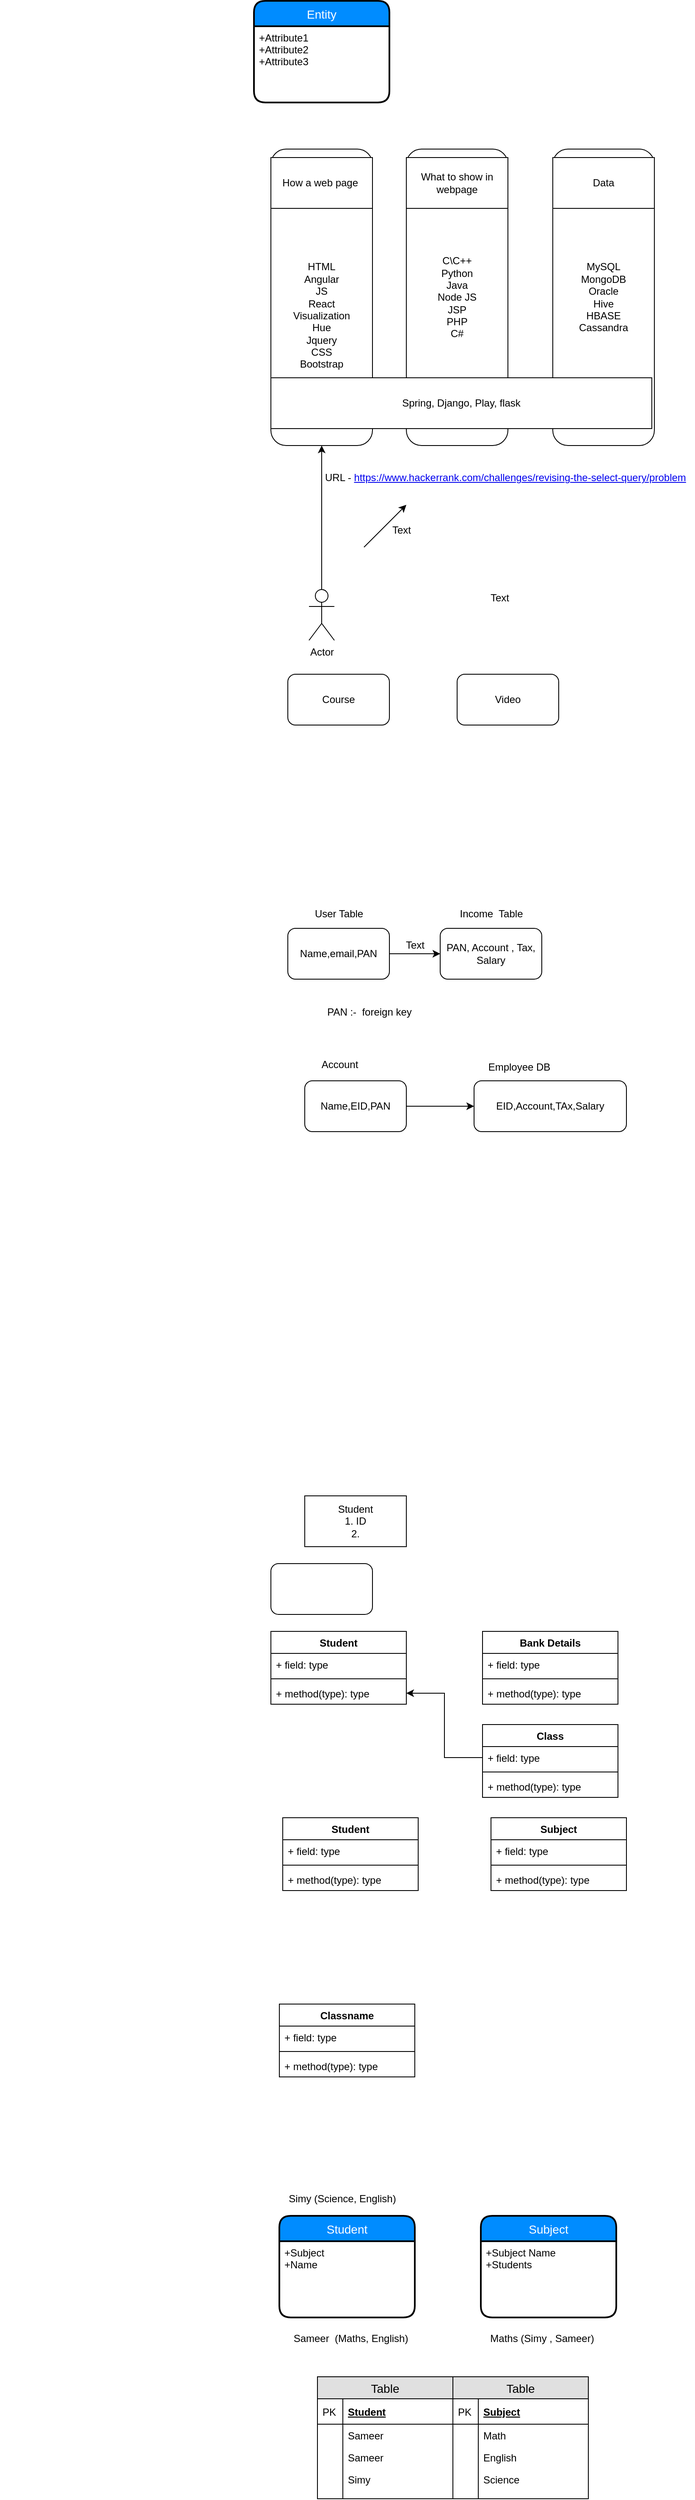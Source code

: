 <mxfile version="12.5.5" type="device"><diagram id="lX7SvkuZsBeYtdXDkpAR" name="Page-1"><mxGraphModel dx="2017" dy="1657" grid="1" gridSize="10" guides="1" tooltips="1" connect="1" arrows="1" fold="1" page="1" pageScale="1" pageWidth="827" pageHeight="1169" math="0" shadow="0"><root><mxCell id="0"/><mxCell id="1" parent="0"/><mxCell id="EWyMMnaJZloJw3D6tb5--1" value="&lt;br&gt;&lt;br&gt;&lt;br&gt;HTML&lt;br&gt;Angular&lt;br&gt;JS&lt;br&gt;React&lt;br&gt;Visualization&lt;br&gt;Hue&lt;br&gt;Jquery&lt;br&gt;CSS&lt;br&gt;Bootstrap" style="rounded=1;whiteSpace=wrap;html=1;" vertex="1" parent="1"><mxGeometry x="20" y="20" width="120" height="350" as="geometry"/></mxCell><mxCell id="EWyMMnaJZloJw3D6tb5--2" value="C\C++&lt;br&gt;Python&lt;br&gt;Java&lt;br&gt;Node JS&lt;br&gt;JSP&lt;br&gt;PHP&lt;br&gt;C#" style="rounded=1;whiteSpace=wrap;html=1;" vertex="1" parent="1"><mxGeometry x="180" y="20" width="120" height="350" as="geometry"/></mxCell><mxCell id="EWyMMnaJZloJw3D6tb5--3" value="MySQL&lt;br&gt;MongoDB&lt;br&gt;Oracle&lt;br&gt;Hive&lt;br&gt;HBASE&lt;br&gt;Cassandra" style="rounded=1;whiteSpace=wrap;html=1;" vertex="1" parent="1"><mxGeometry x="353" y="20" width="120" height="350" as="geometry"/></mxCell><mxCell id="EWyMMnaJZloJw3D6tb5--5" value="How a web page&amp;nbsp;" style="rounded=0;whiteSpace=wrap;html=1;" vertex="1" parent="1"><mxGeometry x="20" y="30" width="120" height="60" as="geometry"/></mxCell><mxCell id="EWyMMnaJZloJw3D6tb5--6" value="What to show in webpage" style="rounded=0;whiteSpace=wrap;html=1;" vertex="1" parent="1"><mxGeometry x="180" y="30" width="120" height="60" as="geometry"/></mxCell><mxCell id="EWyMMnaJZloJw3D6tb5--7" value="Data" style="rounded=0;whiteSpace=wrap;html=1;" vertex="1" parent="1"><mxGeometry x="353" y="30" width="120" height="60" as="geometry"/></mxCell><mxCell id="EWyMMnaJZloJw3D6tb5--9" value="Spring, Django, Play, flask" style="rounded=0;whiteSpace=wrap;html=1;" vertex="1" parent="1"><mxGeometry x="20" y="290" width="450" height="60" as="geometry"/></mxCell><mxCell id="EWyMMnaJZloJw3D6tb5--15" style="edgeStyle=orthogonalEdgeStyle;rounded=0;orthogonalLoop=1;jettySize=auto;html=1;exitX=0.5;exitY=0;exitDx=0;exitDy=0;exitPerimeter=0;entryX=0.5;entryY=1;entryDx=0;entryDy=0;" edge="1" parent="1" source="EWyMMnaJZloJw3D6tb5--10" target="EWyMMnaJZloJw3D6tb5--1"><mxGeometry relative="1" as="geometry"/></mxCell><mxCell id="EWyMMnaJZloJw3D6tb5--10" value="Actor" style="shape=umlActor;verticalLabelPosition=bottom;labelBackgroundColor=#ffffff;verticalAlign=top;html=1;outlineConnect=0;" vertex="1" parent="1"><mxGeometry x="65" y="540" width="30" height="60" as="geometry"/></mxCell><mxCell id="EWyMMnaJZloJw3D6tb5--16" value="&amp;nbsp; &amp;nbsp; &amp;nbsp; &amp;nbsp; &amp;nbsp; &amp;nbsp; &amp;nbsp; &amp;nbsp; &amp;nbsp; &amp;nbsp; &amp;nbsp; &amp;nbsp; &amp;nbsp; &amp;nbsp; &amp;nbsp; &amp;nbsp; &amp;nbsp; &amp;nbsp; &amp;nbsp; &amp;nbsp; &amp;nbsp; &amp;nbsp; &amp;nbsp; &amp;nbsp; &amp;nbsp; &amp;nbsp; &amp;nbsp; &amp;nbsp; &amp;nbsp; &amp;nbsp; &amp;nbsp; &amp;nbsp; &amp;nbsp; &amp;nbsp; &amp;nbsp; &amp;nbsp; &amp;nbsp; &amp;nbsp; &amp;nbsp; &amp;nbsp; &amp;nbsp; &amp;nbsp; &amp;nbsp; &amp;nbsp; &amp;nbsp; &amp;nbsp; &amp;nbsp; &amp;nbsp; &amp;nbsp; &amp;nbsp; &amp;nbsp; &amp;nbsp; &amp;nbsp; &amp;nbsp; &amp;nbsp; &amp;nbsp; URL -&amp;nbsp;&lt;a href=&quot;https://www.hackerrank.com/challenges/revising-the-select-query/problem&quot;&gt;https://www.hackerrank.com/challenges/revising-the-select-query/problem&lt;/a&gt;" style="text;html=1;align=center;verticalAlign=middle;resizable=0;points=[];autosize=1;" vertex="1" parent="1"><mxGeometry x="-300" y="398" width="820" height="20" as="geometry"/></mxCell><mxCell id="EWyMMnaJZloJw3D6tb5--19" value="" style="endArrow=classic;html=1;" edge="1" parent="1"><mxGeometry width="50" height="50" relative="1" as="geometry"><mxPoint x="130" y="490" as="sourcePoint"/><mxPoint x="180" y="440" as="targetPoint"/></mxGeometry></mxCell><mxCell id="EWyMMnaJZloJw3D6tb5--21" value="Text" style="text;html=1;align=center;verticalAlign=middle;resizable=0;points=[];autosize=1;" vertex="1" parent="1"><mxGeometry x="154" y="460" width="40" height="20" as="geometry"/></mxCell><mxCell id="EWyMMnaJZloJw3D6tb5--22" value="Text" style="text;html=1;align=center;verticalAlign=middle;resizable=0;points=[];autosize=1;" vertex="1" parent="1"><mxGeometry x="270" y="540" width="40" height="20" as="geometry"/></mxCell><mxCell id="EWyMMnaJZloJw3D6tb5--24" value="Course" style="rounded=1;whiteSpace=wrap;html=1;" vertex="1" parent="1"><mxGeometry x="40" y="640" width="120" height="60" as="geometry"/></mxCell><mxCell id="EWyMMnaJZloJw3D6tb5--25" value="Video" style="rounded=1;whiteSpace=wrap;html=1;" vertex="1" parent="1"><mxGeometry x="240" y="640" width="120" height="60" as="geometry"/></mxCell><mxCell id="EWyMMnaJZloJw3D6tb5--37" style="edgeStyle=orthogonalEdgeStyle;rounded=0;orthogonalLoop=1;jettySize=auto;html=1;exitX=1;exitY=0.5;exitDx=0;exitDy=0;entryX=0;entryY=0.5;entryDx=0;entryDy=0;" edge="1" parent="1" source="EWyMMnaJZloJw3D6tb5--26" target="EWyMMnaJZloJw3D6tb5--27"><mxGeometry relative="1" as="geometry"/></mxCell><mxCell id="EWyMMnaJZloJw3D6tb5--26" value="Name,email,PAN" style="rounded=1;whiteSpace=wrap;html=1;" vertex="1" parent="1"><mxGeometry x="40" y="940" width="120" height="60" as="geometry"/></mxCell><mxCell id="EWyMMnaJZloJw3D6tb5--27" value="PAN, Account , Tax, Salary" style="rounded=1;whiteSpace=wrap;html=1;" vertex="1" parent="1"><mxGeometry x="220" y="940" width="120" height="60" as="geometry"/></mxCell><mxCell id="EWyMMnaJZloJw3D6tb5--28" value="User Table" style="text;html=1;align=center;verticalAlign=middle;resizable=0;points=[];autosize=1;" vertex="1" parent="1"><mxGeometry x="65" y="913" width="70" height="20" as="geometry"/></mxCell><mxCell id="EWyMMnaJZloJw3D6tb5--29" value="Income&amp;nbsp; Table" style="text;html=1;align=center;verticalAlign=middle;resizable=0;points=[];autosize=1;" vertex="1" parent="1"><mxGeometry x="235" y="913" width="90" height="20" as="geometry"/></mxCell><mxCell id="EWyMMnaJZloJw3D6tb5--30" value="PAN :-&amp;nbsp; foreign key" style="text;html=1;align=center;verticalAlign=middle;resizable=0;points=[];autosize=1;" vertex="1" parent="1"><mxGeometry x="76" y="1029" width="120" height="20" as="geometry"/></mxCell><mxCell id="EWyMMnaJZloJw3D6tb5--36" style="edgeStyle=orthogonalEdgeStyle;rounded=0;orthogonalLoop=1;jettySize=auto;html=1;exitX=1;exitY=0.5;exitDx=0;exitDy=0;entryX=0;entryY=0.5;entryDx=0;entryDy=0;" edge="1" parent="1" source="EWyMMnaJZloJw3D6tb5--31" target="EWyMMnaJZloJw3D6tb5--32"><mxGeometry relative="1" as="geometry"/></mxCell><mxCell id="EWyMMnaJZloJw3D6tb5--31" value="Name,EID,PAN" style="rounded=1;whiteSpace=wrap;html=1;" vertex="1" parent="1"><mxGeometry x="60" y="1120" width="120" height="60" as="geometry"/></mxCell><mxCell id="EWyMMnaJZloJw3D6tb5--32" value="EID,Account,TAx,Salary" style="rounded=1;whiteSpace=wrap;html=1;" vertex="1" parent="1"><mxGeometry x="260" y="1120" width="180" height="60" as="geometry"/></mxCell><mxCell id="EWyMMnaJZloJw3D6tb5--33" value="Student&lt;br&gt;1. ID&lt;br&gt;2." style="rounded=0;whiteSpace=wrap;html=1;" vertex="1" parent="1"><mxGeometry x="60" y="1610" width="120" height="60" as="geometry"/></mxCell><mxCell id="EWyMMnaJZloJw3D6tb5--34" value="Account" style="text;html=1;align=center;verticalAlign=middle;resizable=0;points=[];autosize=1;" vertex="1" parent="1"><mxGeometry x="71" y="1091" width="60" height="20" as="geometry"/></mxCell><mxCell id="EWyMMnaJZloJw3D6tb5--35" value="Employee DB" style="text;html=1;align=center;verticalAlign=middle;resizable=0;points=[];autosize=1;" vertex="1" parent="1"><mxGeometry x="268" y="1094" width="90" height="20" as="geometry"/></mxCell><mxCell id="EWyMMnaJZloJw3D6tb5--38" value="Text" style="text;html=1;align=center;verticalAlign=middle;resizable=0;points=[];autosize=1;" vertex="1" parent="1"><mxGeometry x="170" y="950" width="40" height="20" as="geometry"/></mxCell><mxCell id="EWyMMnaJZloJw3D6tb5--39" value="" style="rounded=1;whiteSpace=wrap;html=1;" vertex="1" parent="1"><mxGeometry x="20" y="1690" width="120" height="60" as="geometry"/></mxCell><mxCell id="EWyMMnaJZloJw3D6tb5--40" value="Student" style="swimlane;fontStyle=1;align=center;verticalAlign=top;childLayout=stackLayout;horizontal=1;startSize=26;horizontalStack=0;resizeParent=1;resizeParentMax=0;resizeLast=0;collapsible=1;marginBottom=0;" vertex="1" parent="1"><mxGeometry x="20" y="1770" width="160" height="86" as="geometry"/></mxCell><mxCell id="EWyMMnaJZloJw3D6tb5--41" value="+ field: type" style="text;strokeColor=none;fillColor=none;align=left;verticalAlign=top;spacingLeft=4;spacingRight=4;overflow=hidden;rotatable=0;points=[[0,0.5],[1,0.5]];portConstraint=eastwest;" vertex="1" parent="EWyMMnaJZloJw3D6tb5--40"><mxGeometry y="26" width="160" height="26" as="geometry"/></mxCell><mxCell id="EWyMMnaJZloJw3D6tb5--42" value="" style="line;strokeWidth=1;fillColor=none;align=left;verticalAlign=middle;spacingTop=-1;spacingLeft=3;spacingRight=3;rotatable=0;labelPosition=right;points=[];portConstraint=eastwest;" vertex="1" parent="EWyMMnaJZloJw3D6tb5--40"><mxGeometry y="52" width="160" height="8" as="geometry"/></mxCell><mxCell id="EWyMMnaJZloJw3D6tb5--43" value="+ method(type): type" style="text;strokeColor=none;fillColor=none;align=left;verticalAlign=top;spacingLeft=4;spacingRight=4;overflow=hidden;rotatable=0;points=[[0,0.5],[1,0.5]];portConstraint=eastwest;" vertex="1" parent="EWyMMnaJZloJw3D6tb5--40"><mxGeometry y="60" width="160" height="26" as="geometry"/></mxCell><mxCell id="EWyMMnaJZloJw3D6tb5--48" value="Class" style="swimlane;fontStyle=1;align=center;verticalAlign=top;childLayout=stackLayout;horizontal=1;startSize=26;horizontalStack=0;resizeParent=1;resizeParentMax=0;resizeLast=0;collapsible=1;marginBottom=0;" vertex="1" parent="1"><mxGeometry x="270" y="1880" width="160" height="86" as="geometry"/></mxCell><mxCell id="EWyMMnaJZloJw3D6tb5--49" value="+ field: type" style="text;strokeColor=none;fillColor=none;align=left;verticalAlign=top;spacingLeft=4;spacingRight=4;overflow=hidden;rotatable=0;points=[[0,0.5],[1,0.5]];portConstraint=eastwest;" vertex="1" parent="EWyMMnaJZloJw3D6tb5--48"><mxGeometry y="26" width="160" height="26" as="geometry"/></mxCell><mxCell id="EWyMMnaJZloJw3D6tb5--50" value="" style="line;strokeWidth=1;fillColor=none;align=left;verticalAlign=middle;spacingTop=-1;spacingLeft=3;spacingRight=3;rotatable=0;labelPosition=right;points=[];portConstraint=eastwest;" vertex="1" parent="EWyMMnaJZloJw3D6tb5--48"><mxGeometry y="52" width="160" height="8" as="geometry"/></mxCell><mxCell id="EWyMMnaJZloJw3D6tb5--51" value="+ method(type): type" style="text;strokeColor=none;fillColor=none;align=left;verticalAlign=top;spacingLeft=4;spacingRight=4;overflow=hidden;rotatable=0;points=[[0,0.5],[1,0.5]];portConstraint=eastwest;" vertex="1" parent="EWyMMnaJZloJw3D6tb5--48"><mxGeometry y="60" width="160" height="26" as="geometry"/></mxCell><mxCell id="EWyMMnaJZloJw3D6tb5--52" value="Bank Details" style="swimlane;fontStyle=1;align=center;verticalAlign=top;childLayout=stackLayout;horizontal=1;startSize=26;horizontalStack=0;resizeParent=1;resizeParentMax=0;resizeLast=0;collapsible=1;marginBottom=0;" vertex="1" parent="1"><mxGeometry x="270" y="1770" width="160" height="86" as="geometry"/></mxCell><mxCell id="EWyMMnaJZloJw3D6tb5--53" value="+ field: type" style="text;strokeColor=none;fillColor=none;align=left;verticalAlign=top;spacingLeft=4;spacingRight=4;overflow=hidden;rotatable=0;points=[[0,0.5],[1,0.5]];portConstraint=eastwest;" vertex="1" parent="EWyMMnaJZloJw3D6tb5--52"><mxGeometry y="26" width="160" height="26" as="geometry"/></mxCell><mxCell id="EWyMMnaJZloJw3D6tb5--54" value="" style="line;strokeWidth=1;fillColor=none;align=left;verticalAlign=middle;spacingTop=-1;spacingLeft=3;spacingRight=3;rotatable=0;labelPosition=right;points=[];portConstraint=eastwest;" vertex="1" parent="EWyMMnaJZloJw3D6tb5--52"><mxGeometry y="52" width="160" height="8" as="geometry"/></mxCell><mxCell id="EWyMMnaJZloJw3D6tb5--55" value="+ method(type): type" style="text;strokeColor=none;fillColor=none;align=left;verticalAlign=top;spacingLeft=4;spacingRight=4;overflow=hidden;rotatable=0;points=[[0,0.5],[1,0.5]];portConstraint=eastwest;" vertex="1" parent="EWyMMnaJZloJw3D6tb5--52"><mxGeometry y="60" width="160" height="26" as="geometry"/></mxCell><mxCell id="EWyMMnaJZloJw3D6tb5--57" style="edgeStyle=orthogonalEdgeStyle;rounded=0;orthogonalLoop=1;jettySize=auto;html=1;exitX=0;exitY=0.5;exitDx=0;exitDy=0;entryX=1;entryY=0.5;entryDx=0;entryDy=0;" edge="1" parent="1" source="EWyMMnaJZloJw3D6tb5--49" target="EWyMMnaJZloJw3D6tb5--43"><mxGeometry relative="1" as="geometry"/></mxCell><mxCell id="EWyMMnaJZloJw3D6tb5--63" value="Student" style="swimlane;fontStyle=1;align=center;verticalAlign=top;childLayout=stackLayout;horizontal=1;startSize=26;horizontalStack=0;resizeParent=1;resizeParentMax=0;resizeLast=0;collapsible=1;marginBottom=0;" vertex="1" parent="1"><mxGeometry x="34" y="1990" width="160" height="86" as="geometry"/></mxCell><mxCell id="EWyMMnaJZloJw3D6tb5--64" value="+ field: type" style="text;strokeColor=none;fillColor=none;align=left;verticalAlign=top;spacingLeft=4;spacingRight=4;overflow=hidden;rotatable=0;points=[[0,0.5],[1,0.5]];portConstraint=eastwest;" vertex="1" parent="EWyMMnaJZloJw3D6tb5--63"><mxGeometry y="26" width="160" height="26" as="geometry"/></mxCell><mxCell id="EWyMMnaJZloJw3D6tb5--65" value="" style="line;strokeWidth=1;fillColor=none;align=left;verticalAlign=middle;spacingTop=-1;spacingLeft=3;spacingRight=3;rotatable=0;labelPosition=right;points=[];portConstraint=eastwest;" vertex="1" parent="EWyMMnaJZloJw3D6tb5--63"><mxGeometry y="52" width="160" height="8" as="geometry"/></mxCell><mxCell id="EWyMMnaJZloJw3D6tb5--66" value="+ method(type): type" style="text;strokeColor=none;fillColor=none;align=left;verticalAlign=top;spacingLeft=4;spacingRight=4;overflow=hidden;rotatable=0;points=[[0,0.5],[1,0.5]];portConstraint=eastwest;" vertex="1" parent="EWyMMnaJZloJw3D6tb5--63"><mxGeometry y="60" width="160" height="26" as="geometry"/></mxCell><mxCell id="EWyMMnaJZloJw3D6tb5--69" value="Subject" style="swimlane;fontStyle=1;align=center;verticalAlign=top;childLayout=stackLayout;horizontal=1;startSize=26;horizontalStack=0;resizeParent=1;resizeParentMax=0;resizeLast=0;collapsible=1;marginBottom=0;" vertex="1" parent="1"><mxGeometry x="280" y="1990" width="160" height="86" as="geometry"/></mxCell><mxCell id="EWyMMnaJZloJw3D6tb5--70" value="+ field: type" style="text;strokeColor=none;fillColor=none;align=left;verticalAlign=top;spacingLeft=4;spacingRight=4;overflow=hidden;rotatable=0;points=[[0,0.5],[1,0.5]];portConstraint=eastwest;" vertex="1" parent="EWyMMnaJZloJw3D6tb5--69"><mxGeometry y="26" width="160" height="26" as="geometry"/></mxCell><mxCell id="EWyMMnaJZloJw3D6tb5--71" value="" style="line;strokeWidth=1;fillColor=none;align=left;verticalAlign=middle;spacingTop=-1;spacingLeft=3;spacingRight=3;rotatable=0;labelPosition=right;points=[];portConstraint=eastwest;" vertex="1" parent="EWyMMnaJZloJw3D6tb5--69"><mxGeometry y="52" width="160" height="8" as="geometry"/></mxCell><mxCell id="EWyMMnaJZloJw3D6tb5--72" value="+ method(type): type" style="text;strokeColor=none;fillColor=none;align=left;verticalAlign=top;spacingLeft=4;spacingRight=4;overflow=hidden;rotatable=0;points=[[0,0.5],[1,0.5]];portConstraint=eastwest;" vertex="1" parent="EWyMMnaJZloJw3D6tb5--69"><mxGeometry y="60" width="160" height="26" as="geometry"/></mxCell><mxCell id="EWyMMnaJZloJw3D6tb5--73" value="Classname" style="swimlane;fontStyle=1;align=center;verticalAlign=top;childLayout=stackLayout;horizontal=1;startSize=26;horizontalStack=0;resizeParent=1;resizeParentMax=0;resizeLast=0;collapsible=1;marginBottom=0;" vertex="1" parent="1"><mxGeometry x="30" y="2210" width="160" height="86" as="geometry"/></mxCell><mxCell id="EWyMMnaJZloJw3D6tb5--74" value="+ field: type" style="text;strokeColor=none;fillColor=none;align=left;verticalAlign=top;spacingLeft=4;spacingRight=4;overflow=hidden;rotatable=0;points=[[0,0.5],[1,0.5]];portConstraint=eastwest;" vertex="1" parent="EWyMMnaJZloJw3D6tb5--73"><mxGeometry y="26" width="160" height="26" as="geometry"/></mxCell><mxCell id="EWyMMnaJZloJw3D6tb5--75" value="" style="line;strokeWidth=1;fillColor=none;align=left;verticalAlign=middle;spacingTop=-1;spacingLeft=3;spacingRight=3;rotatable=0;labelPosition=right;points=[];portConstraint=eastwest;" vertex="1" parent="EWyMMnaJZloJw3D6tb5--73"><mxGeometry y="52" width="160" height="8" as="geometry"/></mxCell><mxCell id="EWyMMnaJZloJw3D6tb5--76" value="+ method(type): type" style="text;strokeColor=none;fillColor=none;align=left;verticalAlign=top;spacingLeft=4;spacingRight=4;overflow=hidden;rotatable=0;points=[[0,0.5],[1,0.5]];portConstraint=eastwest;" vertex="1" parent="EWyMMnaJZloJw3D6tb5--73"><mxGeometry y="60" width="160" height="26" as="geometry"/></mxCell><mxCell id="EWyMMnaJZloJw3D6tb5--79" value="Student" style="swimlane;childLayout=stackLayout;horizontal=1;startSize=30;horizontalStack=0;fillColor=#008cff;fontColor=#FFFFFF;rounded=1;fontSize=14;fontStyle=0;strokeWidth=2;resizeParent=0;resizeLast=1;shadow=0;dashed=0;align=center;" vertex="1" parent="1"><mxGeometry x="30" y="2460" width="160" height="120" as="geometry"/></mxCell><mxCell id="EWyMMnaJZloJw3D6tb5--80" value="+Subject&#10;+Name&#10;" style="align=left;strokeColor=none;fillColor=none;spacingLeft=4;fontSize=12;verticalAlign=top;resizable=0;rotatable=0;part=1;" vertex="1" parent="EWyMMnaJZloJw3D6tb5--79"><mxGeometry y="30" width="160" height="90" as="geometry"/></mxCell><mxCell id="EWyMMnaJZloJw3D6tb5--77" value="Subject" style="swimlane;childLayout=stackLayout;horizontal=1;startSize=30;horizontalStack=0;fillColor=#008cff;fontColor=#FFFFFF;rounded=1;fontSize=14;fontStyle=0;strokeWidth=2;resizeParent=0;resizeLast=1;shadow=0;dashed=0;align=center;" vertex="1" parent="1"><mxGeometry x="268" y="2460" width="160" height="120" as="geometry"/></mxCell><mxCell id="EWyMMnaJZloJw3D6tb5--78" value="+Subject Name&#10;+Students&#10;" style="align=left;strokeColor=none;fillColor=none;spacingLeft=4;fontSize=12;verticalAlign=top;resizable=0;rotatable=0;part=1;" vertex="1" parent="EWyMMnaJZloJw3D6tb5--77"><mxGeometry y="30" width="160" height="90" as="geometry"/></mxCell><mxCell id="EWyMMnaJZloJw3D6tb5--103" value="Entity" style="swimlane;childLayout=stackLayout;horizontal=1;startSize=30;horizontalStack=0;fillColor=#008cff;fontColor=#FFFFFF;rounded=1;fontSize=14;fontStyle=0;strokeWidth=2;resizeParent=0;resizeLast=1;shadow=0;dashed=0;align=center;" vertex="1" parent="1"><mxGeometry y="-155" width="160" height="120" as="geometry"/></mxCell><mxCell id="EWyMMnaJZloJw3D6tb5--104" value="+Attribute1&#10;+Attribute2&#10;+Attribute3" style="align=left;strokeColor=none;fillColor=none;spacingLeft=4;fontSize=12;verticalAlign=top;resizable=0;rotatable=0;part=1;" vertex="1" parent="EWyMMnaJZloJw3D6tb5--103"><mxGeometry y="30" width="160" height="90" as="geometry"/></mxCell><mxCell id="EWyMMnaJZloJw3D6tb5--81" value="Table" style="swimlane;fontStyle=0;childLayout=stackLayout;horizontal=1;startSize=26;fillColor=#e0e0e0;horizontalStack=0;resizeParent=1;resizeParentMax=0;resizeLast=0;collapsible=1;marginBottom=0;swimlaneFillColor=#ffffff;align=center;fontSize=14;" vertex="1" parent="1"><mxGeometry x="75" y="2650" width="160" height="144" as="geometry"/></mxCell><mxCell id="EWyMMnaJZloJw3D6tb5--82" value="Student" style="shape=partialRectangle;top=0;left=0;right=0;bottom=1;align=left;verticalAlign=middle;fillColor=none;spacingLeft=34;spacingRight=4;overflow=hidden;rotatable=0;points=[[0,0.5],[1,0.5]];portConstraint=eastwest;dropTarget=0;fontStyle=5;fontSize=12;" vertex="1" parent="EWyMMnaJZloJw3D6tb5--81"><mxGeometry y="26" width="160" height="30" as="geometry"/></mxCell><mxCell id="EWyMMnaJZloJw3D6tb5--83" value="PK" style="shape=partialRectangle;top=0;left=0;bottom=0;fillColor=none;align=left;verticalAlign=middle;spacingLeft=4;spacingRight=4;overflow=hidden;rotatable=0;points=[];portConstraint=eastwest;part=1;fontSize=12;" vertex="1" connectable="0" parent="EWyMMnaJZloJw3D6tb5--82"><mxGeometry width="30" height="30" as="geometry"/></mxCell><mxCell id="EWyMMnaJZloJw3D6tb5--84" value="Sameer" style="shape=partialRectangle;top=0;left=0;right=0;bottom=0;align=left;verticalAlign=top;fillColor=none;spacingLeft=34;spacingRight=4;overflow=hidden;rotatable=0;points=[[0,0.5],[1,0.5]];portConstraint=eastwest;dropTarget=0;fontSize=12;" vertex="1" parent="EWyMMnaJZloJw3D6tb5--81"><mxGeometry y="56" width="160" height="26" as="geometry"/></mxCell><mxCell id="EWyMMnaJZloJw3D6tb5--85" value="" style="shape=partialRectangle;top=0;left=0;bottom=0;fillColor=none;align=left;verticalAlign=top;spacingLeft=4;spacingRight=4;overflow=hidden;rotatable=0;points=[];portConstraint=eastwest;part=1;fontSize=12;" vertex="1" connectable="0" parent="EWyMMnaJZloJw3D6tb5--84"><mxGeometry width="30" height="26" as="geometry"/></mxCell><mxCell id="EWyMMnaJZloJw3D6tb5--86" value="Sameer" style="shape=partialRectangle;top=0;left=0;right=0;bottom=0;align=left;verticalAlign=top;fillColor=none;spacingLeft=34;spacingRight=4;overflow=hidden;rotatable=0;points=[[0,0.5],[1,0.5]];portConstraint=eastwest;dropTarget=0;fontSize=12;" vertex="1" parent="EWyMMnaJZloJw3D6tb5--81"><mxGeometry y="82" width="160" height="26" as="geometry"/></mxCell><mxCell id="EWyMMnaJZloJw3D6tb5--87" value="" style="shape=partialRectangle;top=0;left=0;bottom=0;fillColor=none;align=left;verticalAlign=top;spacingLeft=4;spacingRight=4;overflow=hidden;rotatable=0;points=[];portConstraint=eastwest;part=1;fontSize=12;" vertex="1" connectable="0" parent="EWyMMnaJZloJw3D6tb5--86"><mxGeometry width="30" height="26" as="geometry"/></mxCell><mxCell id="EWyMMnaJZloJw3D6tb5--88" value="Simy" style="shape=partialRectangle;top=0;left=0;right=0;bottom=0;align=left;verticalAlign=top;fillColor=none;spacingLeft=34;spacingRight=4;overflow=hidden;rotatable=0;points=[[0,0.5],[1,0.5]];portConstraint=eastwest;dropTarget=0;fontSize=12;" vertex="1" parent="EWyMMnaJZloJw3D6tb5--81"><mxGeometry y="108" width="160" height="26" as="geometry"/></mxCell><mxCell id="EWyMMnaJZloJw3D6tb5--89" value="" style="shape=partialRectangle;top=0;left=0;bottom=0;fillColor=none;align=left;verticalAlign=top;spacingLeft=4;spacingRight=4;overflow=hidden;rotatable=0;points=[];portConstraint=eastwest;part=1;fontSize=12;" vertex="1" connectable="0" parent="EWyMMnaJZloJw3D6tb5--88"><mxGeometry width="30" height="26" as="geometry"/></mxCell><mxCell id="EWyMMnaJZloJw3D6tb5--90" value="" style="shape=partialRectangle;top=0;left=0;right=0;bottom=0;align=left;verticalAlign=top;fillColor=none;spacingLeft=34;spacingRight=4;overflow=hidden;rotatable=0;points=[[0,0.5],[1,0.5]];portConstraint=eastwest;dropTarget=0;fontSize=12;" vertex="1" parent="EWyMMnaJZloJw3D6tb5--81"><mxGeometry y="134" width="160" height="10" as="geometry"/></mxCell><mxCell id="EWyMMnaJZloJw3D6tb5--91" value="" style="shape=partialRectangle;top=0;left=0;bottom=0;fillColor=none;align=left;verticalAlign=top;spacingLeft=4;spacingRight=4;overflow=hidden;rotatable=0;points=[];portConstraint=eastwest;part=1;fontSize=12;" vertex="1" connectable="0" parent="EWyMMnaJZloJw3D6tb5--90"><mxGeometry width="30" height="10" as="geometry"/></mxCell><mxCell id="EWyMMnaJZloJw3D6tb5--92" value="Table" style="swimlane;fontStyle=0;childLayout=stackLayout;horizontal=1;startSize=26;fillColor=#e0e0e0;horizontalStack=0;resizeParent=1;resizeParentMax=0;resizeLast=0;collapsible=1;marginBottom=0;swimlaneFillColor=#ffffff;align=center;fontSize=14;" vertex="1" parent="1"><mxGeometry x="235" y="2650" width="160" height="144" as="geometry"/></mxCell><mxCell id="EWyMMnaJZloJw3D6tb5--93" value="Subject" style="shape=partialRectangle;top=0;left=0;right=0;bottom=1;align=left;verticalAlign=middle;fillColor=none;spacingLeft=34;spacingRight=4;overflow=hidden;rotatable=0;points=[[0,0.5],[1,0.5]];portConstraint=eastwest;dropTarget=0;fontStyle=5;fontSize=12;" vertex="1" parent="EWyMMnaJZloJw3D6tb5--92"><mxGeometry y="26" width="160" height="30" as="geometry"/></mxCell><mxCell id="EWyMMnaJZloJw3D6tb5--94" value="PK" style="shape=partialRectangle;top=0;left=0;bottom=0;fillColor=none;align=left;verticalAlign=middle;spacingLeft=4;spacingRight=4;overflow=hidden;rotatable=0;points=[];portConstraint=eastwest;part=1;fontSize=12;" vertex="1" connectable="0" parent="EWyMMnaJZloJw3D6tb5--93"><mxGeometry width="30" height="30" as="geometry"/></mxCell><mxCell id="EWyMMnaJZloJw3D6tb5--95" value="Math" style="shape=partialRectangle;top=0;left=0;right=0;bottom=0;align=left;verticalAlign=top;fillColor=none;spacingLeft=34;spacingRight=4;overflow=hidden;rotatable=0;points=[[0,0.5],[1,0.5]];portConstraint=eastwest;dropTarget=0;fontSize=12;" vertex="1" parent="EWyMMnaJZloJw3D6tb5--92"><mxGeometry y="56" width="160" height="26" as="geometry"/></mxCell><mxCell id="EWyMMnaJZloJw3D6tb5--96" value="" style="shape=partialRectangle;top=0;left=0;bottom=0;fillColor=none;align=left;verticalAlign=top;spacingLeft=4;spacingRight=4;overflow=hidden;rotatable=0;points=[];portConstraint=eastwest;part=1;fontSize=12;" vertex="1" connectable="0" parent="EWyMMnaJZloJw3D6tb5--95"><mxGeometry width="30" height="26" as="geometry"/></mxCell><mxCell id="EWyMMnaJZloJw3D6tb5--97" value="English" style="shape=partialRectangle;top=0;left=0;right=0;bottom=0;align=left;verticalAlign=top;fillColor=none;spacingLeft=34;spacingRight=4;overflow=hidden;rotatable=0;points=[[0,0.5],[1,0.5]];portConstraint=eastwest;dropTarget=0;fontSize=12;" vertex="1" parent="EWyMMnaJZloJw3D6tb5--92"><mxGeometry y="82" width="160" height="26" as="geometry"/></mxCell><mxCell id="EWyMMnaJZloJw3D6tb5--98" value="" style="shape=partialRectangle;top=0;left=0;bottom=0;fillColor=none;align=left;verticalAlign=top;spacingLeft=4;spacingRight=4;overflow=hidden;rotatable=0;points=[];portConstraint=eastwest;part=1;fontSize=12;" vertex="1" connectable="0" parent="EWyMMnaJZloJw3D6tb5--97"><mxGeometry width="30" height="26" as="geometry"/></mxCell><mxCell id="EWyMMnaJZloJw3D6tb5--99" value="Science" style="shape=partialRectangle;top=0;left=0;right=0;bottom=0;align=left;verticalAlign=top;fillColor=none;spacingLeft=34;spacingRight=4;overflow=hidden;rotatable=0;points=[[0,0.5],[1,0.5]];portConstraint=eastwest;dropTarget=0;fontSize=12;" vertex="1" parent="EWyMMnaJZloJw3D6tb5--92"><mxGeometry y="108" width="160" height="26" as="geometry"/></mxCell><mxCell id="EWyMMnaJZloJw3D6tb5--100" value="" style="shape=partialRectangle;top=0;left=0;bottom=0;fillColor=none;align=left;verticalAlign=top;spacingLeft=4;spacingRight=4;overflow=hidden;rotatable=0;points=[];portConstraint=eastwest;part=1;fontSize=12;" vertex="1" connectable="0" parent="EWyMMnaJZloJw3D6tb5--99"><mxGeometry width="30" height="26" as="geometry"/></mxCell><mxCell id="EWyMMnaJZloJw3D6tb5--101" value="" style="shape=partialRectangle;top=0;left=0;right=0;bottom=0;align=left;verticalAlign=top;fillColor=none;spacingLeft=34;spacingRight=4;overflow=hidden;rotatable=0;points=[[0,0.5],[1,0.5]];portConstraint=eastwest;dropTarget=0;fontSize=12;" vertex="1" parent="EWyMMnaJZloJw3D6tb5--92"><mxGeometry y="134" width="160" height="10" as="geometry"/></mxCell><mxCell id="EWyMMnaJZloJw3D6tb5--102" value="" style="shape=partialRectangle;top=0;left=0;bottom=0;fillColor=none;align=left;verticalAlign=top;spacingLeft=4;spacingRight=4;overflow=hidden;rotatable=0;points=[];portConstraint=eastwest;part=1;fontSize=12;" vertex="1" connectable="0" parent="EWyMMnaJZloJw3D6tb5--101"><mxGeometry width="30" height="10" as="geometry"/></mxCell><mxCell id="EWyMMnaJZloJw3D6tb5--105" value="Sameer&amp;nbsp; (Maths, English)" style="text;html=1;align=center;verticalAlign=middle;resizable=0;points=[];autosize=1;" vertex="1" parent="1"><mxGeometry x="39" y="2595" width="150" height="20" as="geometry"/></mxCell><mxCell id="EWyMMnaJZloJw3D6tb5--106" value="Simy (Science, English)" style="text;html=1;align=center;verticalAlign=middle;resizable=0;points=[];autosize=1;" vertex="1" parent="1"><mxGeometry x="34" y="2430" width="140" height="20" as="geometry"/></mxCell><mxCell id="EWyMMnaJZloJw3D6tb5--107" value="Maths (Simy , Sameer)" style="text;html=1;align=center;verticalAlign=middle;resizable=0;points=[];autosize=1;" vertex="1" parent="1"><mxGeometry x="270" y="2595" width="140" height="20" as="geometry"/></mxCell></root></mxGraphModel></diagram></mxfile>